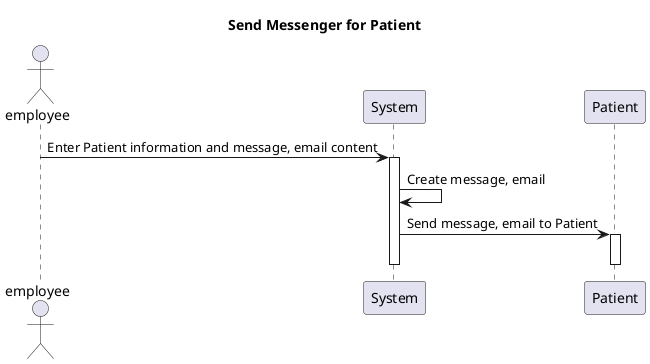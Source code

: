 @startuml
Title Send Messenger for Patient
actor employee
participant System

employee -> System: Enter Patient information and message, email content
activate System
System -> System: Create message, email
System -> Patient: Send message, email to Patient
activate Patient
deactivate System
deactivate Patient
@enduml
